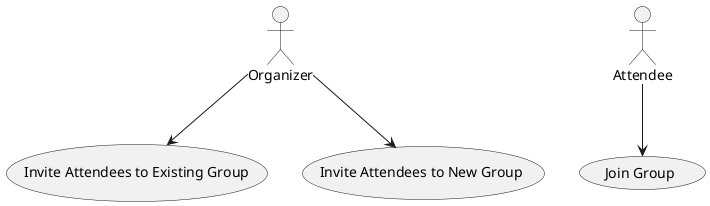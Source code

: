 @startuml BeforeTheEvent Use Cases
actor Organizer
usecase "Invite Attendees to Existing Group" as EG
usecase "Invite Attendees to New Group" as NG

actor Attendee
usecase "Join Group" as JG

Organizer --> EG
Organizer --> NG
Attendee --> JG


@enduml
